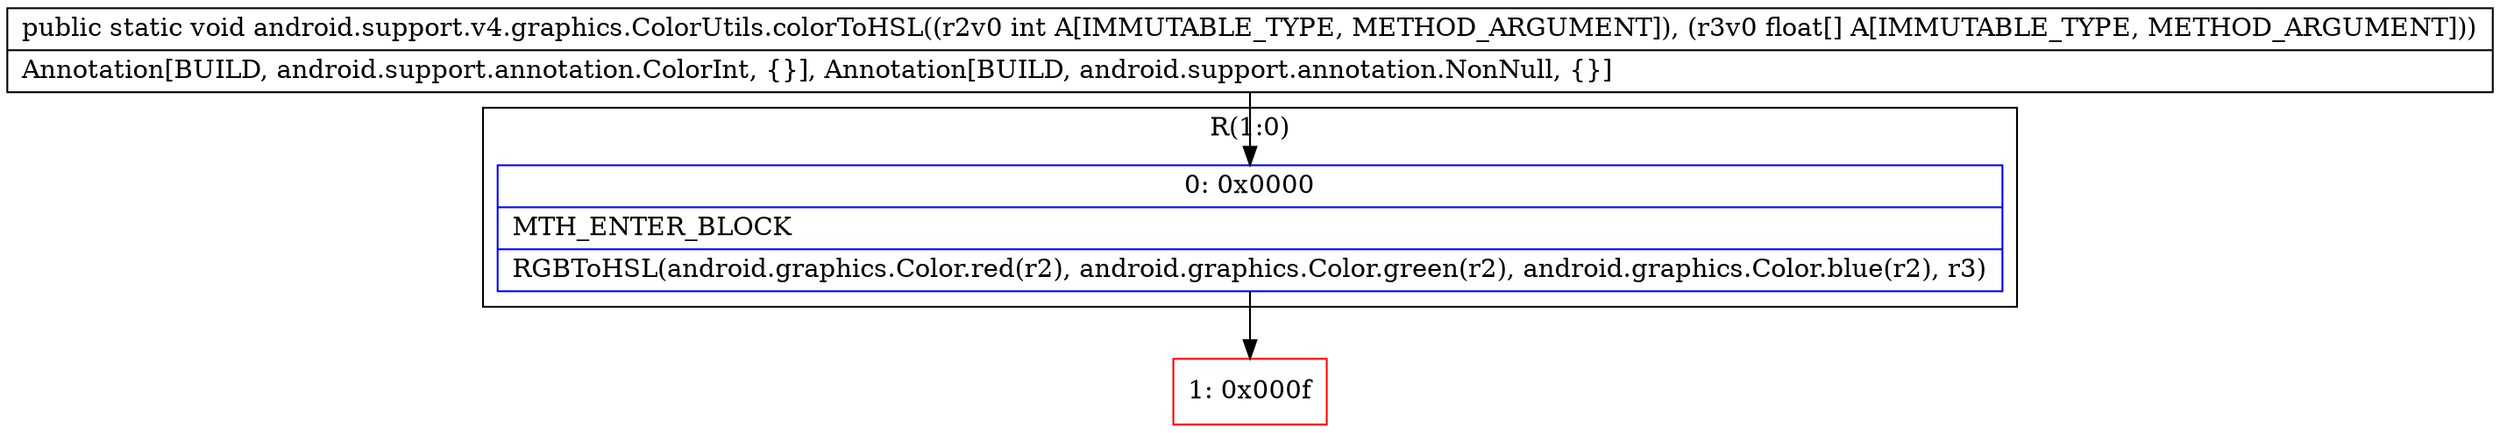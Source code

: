 digraph "CFG forandroid.support.v4.graphics.ColorUtils.colorToHSL(I[F)V" {
subgraph cluster_Region_710603961 {
label = "R(1:0)";
node [shape=record,color=blue];
Node_0 [shape=record,label="{0\:\ 0x0000|MTH_ENTER_BLOCK\l|RGBToHSL(android.graphics.Color.red(r2), android.graphics.Color.green(r2), android.graphics.Color.blue(r2), r3)\l}"];
}
Node_1 [shape=record,color=red,label="{1\:\ 0x000f}"];
MethodNode[shape=record,label="{public static void android.support.v4.graphics.ColorUtils.colorToHSL((r2v0 int A[IMMUTABLE_TYPE, METHOD_ARGUMENT]), (r3v0 float[] A[IMMUTABLE_TYPE, METHOD_ARGUMENT]))  | Annotation[BUILD, android.support.annotation.ColorInt, \{\}], Annotation[BUILD, android.support.annotation.NonNull, \{\}]\l}"];
MethodNode -> Node_0;
Node_0 -> Node_1;
}

